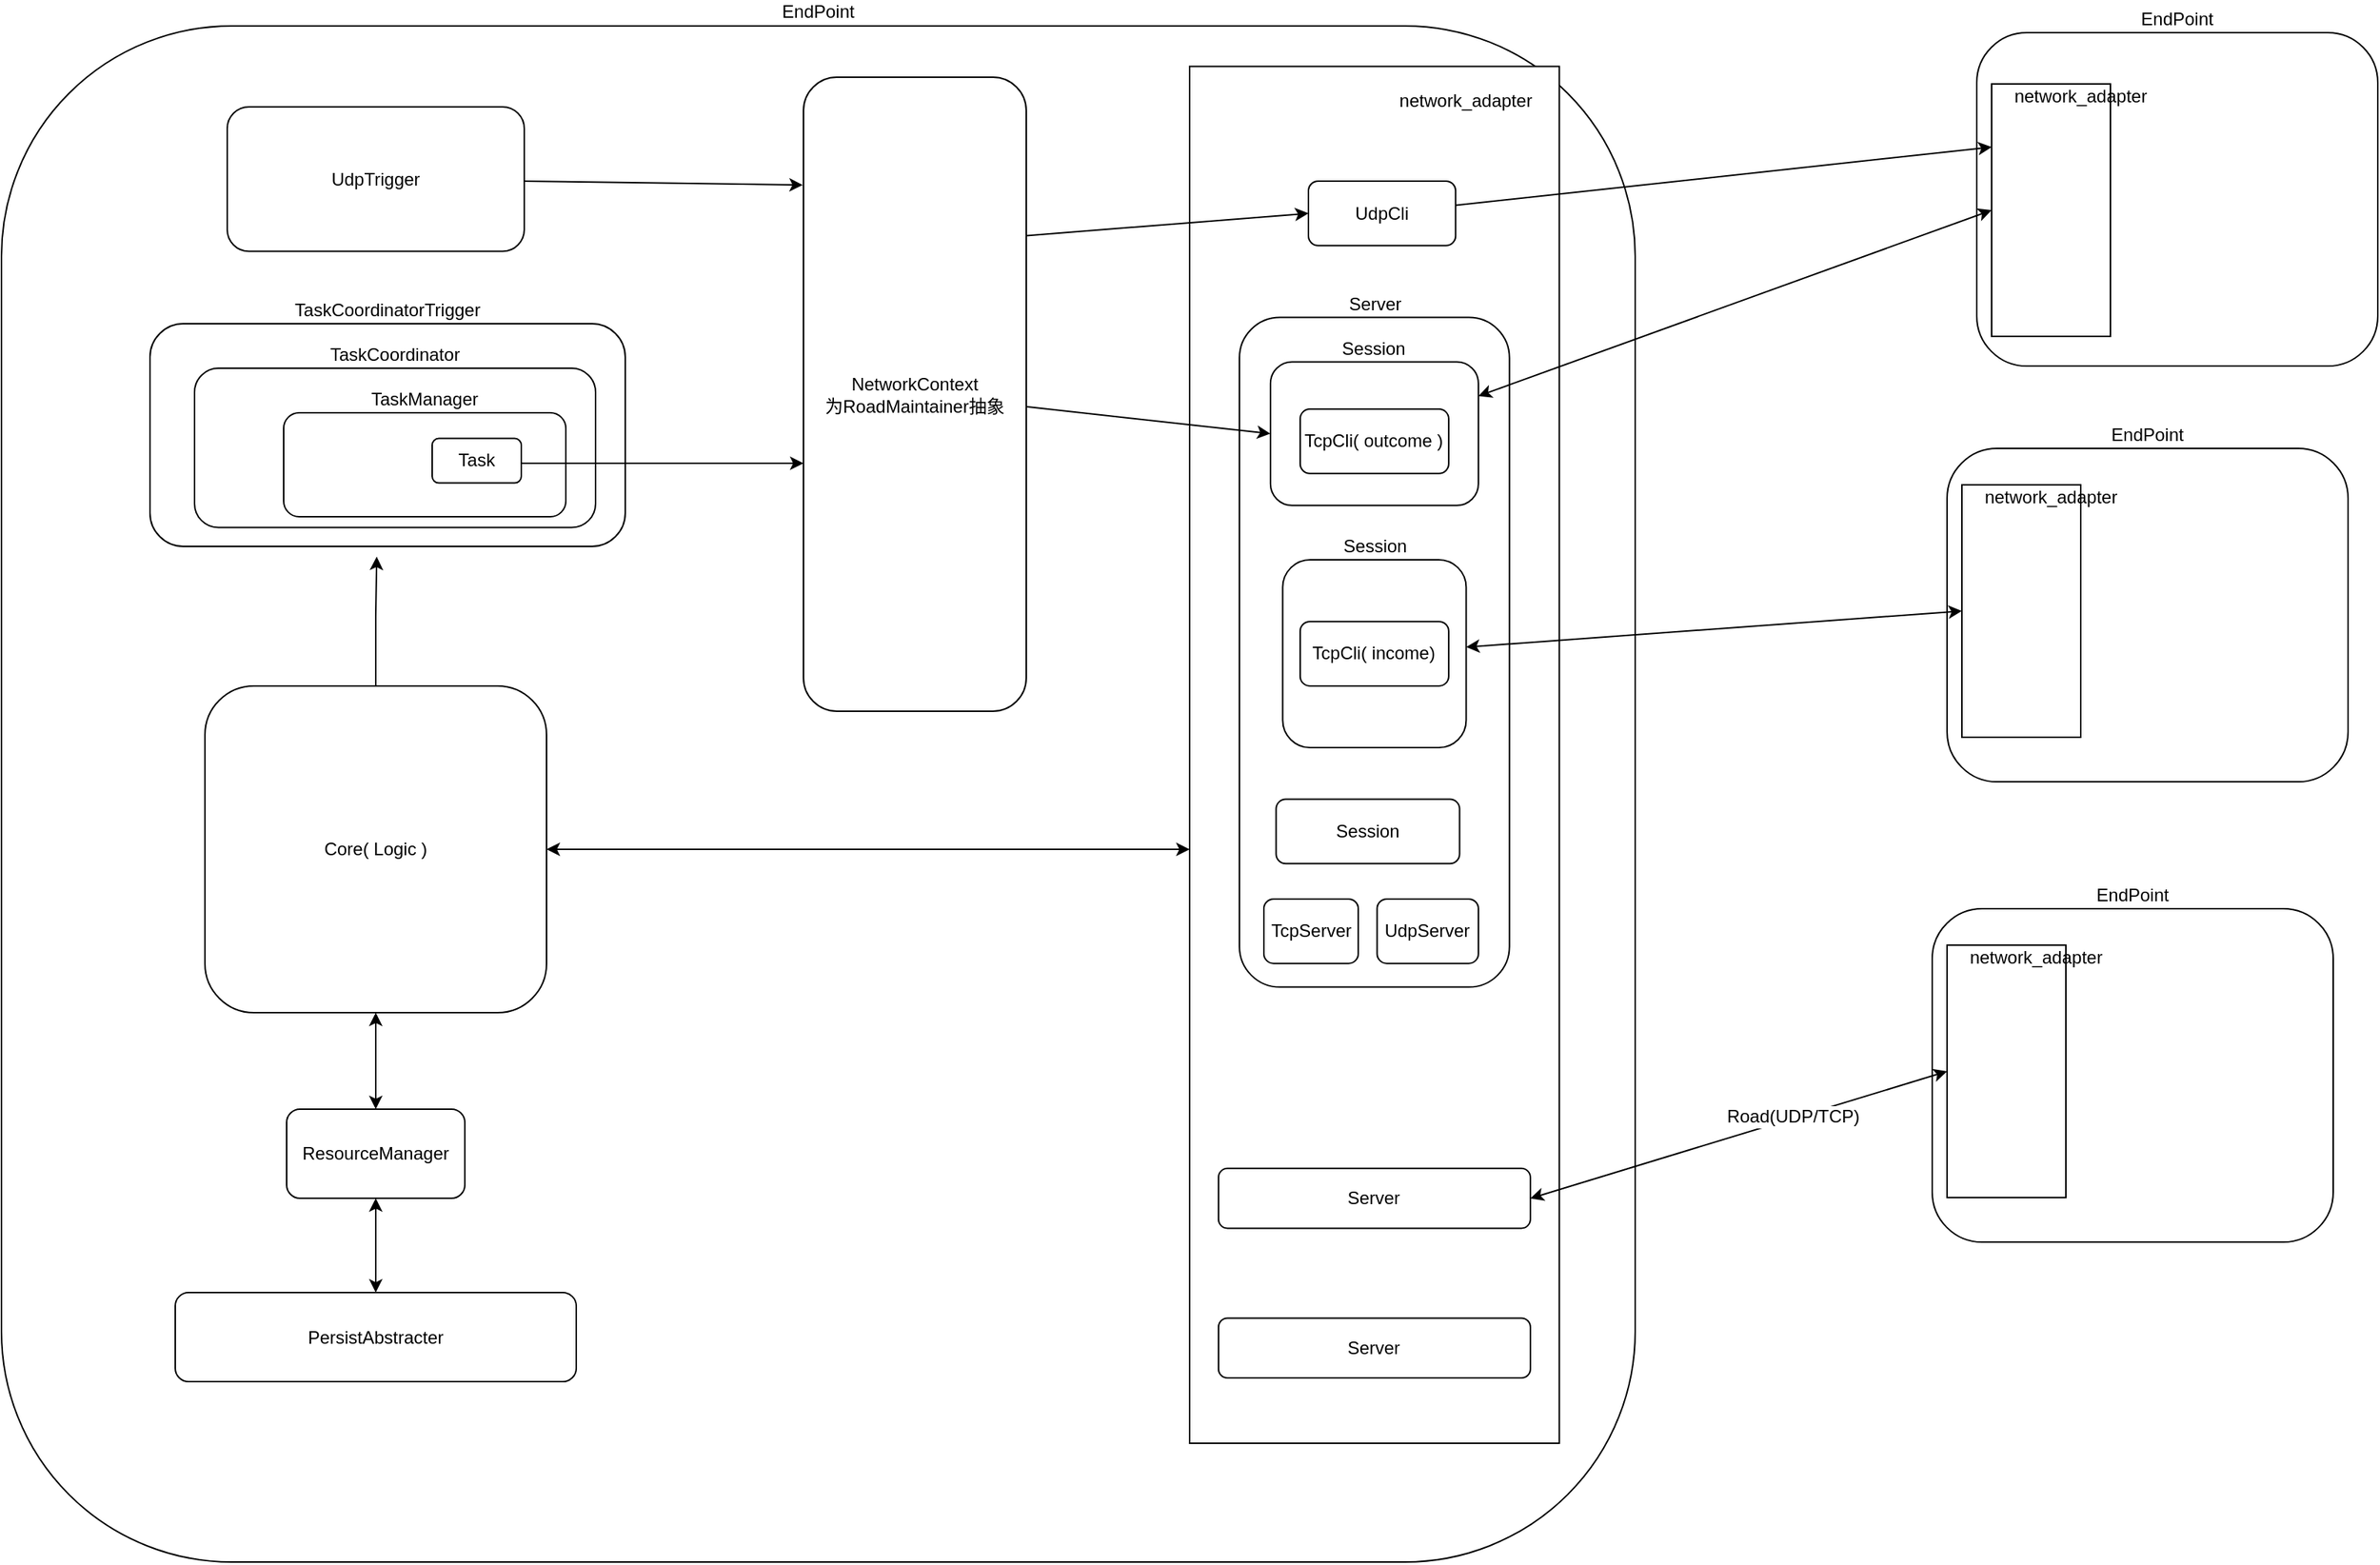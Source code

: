 <mxfile>
    <diagram id="gX60ziuORGywCe2un4ga" name="第 1 页">
        <mxGraphModel dx="1889" dy="645" grid="1" gridSize="10" guides="1" tooltips="1" connect="1" arrows="1" fold="1" page="1" pageScale="1" pageWidth="827" pageHeight="1169" math="0" shadow="0">
            <root>
                <mxCell id="0"/>
                <mxCell id="1" parent="0"/>
                <mxCell id="20" value="" style="group" parent="1" vertex="1" connectable="0">
                    <mxGeometry x="520" y="650.005" width="270" height="224.545" as="geometry"/>
                </mxCell>
                <mxCell id="15" value="EndPoint" style="rounded=1;whiteSpace=wrap;html=1;labelPosition=center;verticalLabelPosition=top;align=center;verticalAlign=bottom;" parent="20" vertex="1">
                    <mxGeometry width="270" height="224.545" as="geometry"/>
                </mxCell>
                <mxCell id="17" value="" style="group" parent="20" vertex="1" connectable="0">
                    <mxGeometry x="10" y="24.545" width="80" height="170" as="geometry"/>
                </mxCell>
                <mxCell id="18" value="" style="rounded=0;whiteSpace=wrap;html=1;" parent="17" vertex="1">
                    <mxGeometry width="80.0" height="170" as="geometry"/>
                </mxCell>
                <mxCell id="19" value="network_adapter" style="text;html=1;strokeColor=none;fillColor=none;align=center;verticalAlign=middle;whiteSpace=wrap;rounded=0;" parent="17" vertex="1">
                    <mxGeometry x="40.001" y="-8.095" width="40.0" height="34" as="geometry"/>
                </mxCell>
                <mxCell id="21" value="" style="group" parent="1" vertex="1" connectable="0">
                    <mxGeometry x="550" y="60.005" width="270" height="224.545" as="geometry"/>
                </mxCell>
                <mxCell id="10" value="EndPoint" style="rounded=1;whiteSpace=wrap;html=1;labelPosition=center;verticalLabelPosition=top;align=center;verticalAlign=bottom;" parent="21" vertex="1">
                    <mxGeometry width="270" height="224.545" as="geometry"/>
                </mxCell>
                <mxCell id="12" value="" style="group" parent="21" vertex="1" connectable="0">
                    <mxGeometry x="10" y="34.545" width="80" height="170" as="geometry"/>
                </mxCell>
                <mxCell id="13" value="" style="rounded=0;whiteSpace=wrap;html=1;" parent="12" vertex="1">
                    <mxGeometry width="80.0" height="170" as="geometry"/>
                </mxCell>
                <mxCell id="14" value="network_adapter" style="text;html=1;strokeColor=none;fillColor=none;align=center;verticalAlign=middle;whiteSpace=wrap;rounded=0;" parent="12" vertex="1">
                    <mxGeometry x="40.001" y="-8.095" width="40.0" height="34" as="geometry"/>
                </mxCell>
                <mxCell id="2" value="EndPoint" style="rounded=1;whiteSpace=wrap;html=1;labelPosition=center;verticalLabelPosition=top;align=center;verticalAlign=bottom;" parent="1" vertex="1">
                    <mxGeometry x="-780" y="55.45" width="1100" height="1034.55" as="geometry"/>
                </mxCell>
                <mxCell id="6" value="" style="group;labelPosition=center;verticalLabelPosition=top;align=center;verticalAlign=bottom;" parent="1" vertex="1" connectable="0">
                    <mxGeometry x="20" y="82.73" width="280" height="927.27" as="geometry"/>
                </mxCell>
                <mxCell id="4" value="" style="rounded=0;whiteSpace=wrap;html=1;" parent="6" vertex="1">
                    <mxGeometry width="248.89" height="927.27" as="geometry"/>
                </mxCell>
                <mxCell id="5" value="network_adapter" style="text;html=1;strokeColor=none;fillColor=none;align=center;verticalAlign=middle;whiteSpace=wrap;rounded=0;" parent="6" vertex="1">
                    <mxGeometry x="124.449" y="-21.583" width="124.444" height="90.649" as="geometry"/>
                </mxCell>
                <mxCell id="48" value="Server" style="rounded=1;whiteSpace=wrap;html=1;labelPosition=center;verticalLabelPosition=middle;align=center;verticalAlign=middle;" parent="6" vertex="1">
                    <mxGeometry x="19.44" y="742.179" width="210" height="40.316" as="geometry"/>
                </mxCell>
                <mxCell id="50" value="Server" style="rounded=1;whiteSpace=wrap;html=1;labelPosition=center;verticalLabelPosition=middle;align=center;verticalAlign=middle;" parent="6" vertex="1">
                    <mxGeometry x="19.45" y="842.969" width="210" height="40.316" as="geometry"/>
                </mxCell>
                <mxCell id="62" value="" style="group" parent="6" vertex="1" connectable="0">
                    <mxGeometry x="33.54" y="69.061" width="181.8" height="550.99" as="geometry"/>
                </mxCell>
                <mxCell id="23" value="Server" style="rounded=1;whiteSpace=wrap;html=1;labelPosition=center;verticalLabelPosition=top;align=center;verticalAlign=bottom;" parent="62" vertex="1">
                    <mxGeometry y="100" width="181.8" height="450.99" as="geometry"/>
                </mxCell>
                <mxCell id="24" value="Session" style="rounded=1;whiteSpace=wrap;html=1;labelPosition=center;verticalLabelPosition=top;align=center;verticalAlign=bottom;" parent="62" vertex="1">
                    <mxGeometry x="20.9" y="130" width="140" height="96.59" as="geometry"/>
                </mxCell>
                <mxCell id="34" value="TcpCli( outcome )" style="rounded=1;whiteSpace=wrap;html=1;" parent="62" vertex="1">
                    <mxGeometry x="40.9" y="161.735" width="100" height="43.367" as="geometry"/>
                </mxCell>
                <mxCell id="35" value="UdpServer" style="rounded=1;whiteSpace=wrap;html=1;" parent="62" vertex="1">
                    <mxGeometry x="92.7" y="491.695" width="68.2" height="43.367" as="geometry"/>
                </mxCell>
                <mxCell id="26" value="TcpServer" style="rounded=1;whiteSpace=wrap;html=1;" parent="62" vertex="1">
                    <mxGeometry x="16.46" y="491.695" width="63.54" height="43.367" as="geometry"/>
                </mxCell>
                <mxCell id="63" value="Session" style="rounded=1;whiteSpace=wrap;html=1;labelPosition=center;verticalLabelPosition=top;align=center;verticalAlign=bottom;" parent="62" vertex="1">
                    <mxGeometry x="29.13" y="263.237" width="123.54" height="126.485" as="geometry"/>
                </mxCell>
                <mxCell id="73" value="Session" style="rounded=1;whiteSpace=wrap;html=1;" parent="62" vertex="1">
                    <mxGeometry x="24.69" y="424.502" width="123.54" height="43.367" as="geometry"/>
                </mxCell>
                <mxCell id="81" value="TcpCli( income)" style="rounded=1;whiteSpace=wrap;html=1;" parent="62" vertex="1">
                    <mxGeometry x="40.9" y="304.803" width="100" height="43.367" as="geometry"/>
                </mxCell>
                <mxCell id="36" value="UdpCli" style="rounded=1;whiteSpace=wrap;html=1;" parent="6" vertex="1">
                    <mxGeometry x="80" y="77.271" width="99.1" height="43.37" as="geometry"/>
                </mxCell>
                <mxCell id="51" style="edgeStyle=none;html=1;entryX=0;entryY=0.5;entryDx=0;entryDy=0;exitX=1;exitY=0.5;exitDx=0;exitDy=0;startArrow=classic;startFill=1;" parent="1" source="48" target="18" edge="1">
                    <mxGeometry relative="1" as="geometry"/>
                </mxCell>
                <mxCell id="52" value="&lt;span style=&quot;font-size: 12px;&quot;&gt;Road(UDP/TCP)&lt;/span&gt;" style="edgeLabel;html=1;align=center;verticalAlign=middle;resizable=0;points=[];" parent="51" vertex="1" connectable="0">
                    <mxGeometry x="0.25" y="2" relative="1" as="geometry">
                        <mxPoint x="1" as="offset"/>
                    </mxGeometry>
                </mxCell>
                <mxCell id="3bpghKNEfgmkJRlF0rse-94" style="edgeStyle=orthogonalEdgeStyle;rounded=0;orthogonalLoop=1;jettySize=auto;html=1;startArrow=classic;startFill=1;" parent="1" source="55" target="4" edge="1">
                    <mxGeometry relative="1" as="geometry">
                        <Array as="points">
                            <mxPoint x="-70" y="610"/>
                            <mxPoint x="-70" y="610"/>
                        </Array>
                    </mxGeometry>
                </mxCell>
                <mxCell id="87" style="edgeStyle=none;html=1;startArrow=classic;startFill=1;" edge="1" parent="1" source="55" target="86">
                    <mxGeometry relative="1" as="geometry"/>
                </mxCell>
                <mxCell id="55" value="Core( Logic )" style="rounded=1;whiteSpace=wrap;html=1;" parent="1" vertex="1">
                    <mxGeometry x="-643" y="500" width="230" height="220" as="geometry"/>
                </mxCell>
                <mxCell id="60" value="PersistAbstracter" style="rounded=1;whiteSpace=wrap;html=1;" parent="1" vertex="1">
                    <mxGeometry x="-663" y="908.55" width="270" height="60" as="geometry"/>
                </mxCell>
                <mxCell id="74" value="" style="group" parent="1" vertex="1" connectable="0">
                    <mxGeometry x="530" y="340.005" width="270" height="224.545" as="geometry"/>
                </mxCell>
                <mxCell id="75" value="EndPoint" style="rounded=1;whiteSpace=wrap;html=1;labelPosition=center;verticalLabelPosition=top;align=center;verticalAlign=bottom;" parent="74" vertex="1">
                    <mxGeometry width="270" height="224.545" as="geometry"/>
                </mxCell>
                <mxCell id="76" value="" style="group" parent="74" vertex="1" connectable="0">
                    <mxGeometry x="10" y="24.545" width="80" height="170" as="geometry"/>
                </mxCell>
                <mxCell id="77" value="" style="rounded=0;whiteSpace=wrap;html=1;" parent="76" vertex="1">
                    <mxGeometry width="80.0" height="170" as="geometry"/>
                </mxCell>
                <mxCell id="78" value="network_adapter" style="text;html=1;strokeColor=none;fillColor=none;align=center;verticalAlign=middle;whiteSpace=wrap;rounded=0;" parent="76" vertex="1">
                    <mxGeometry x="40.001" y="-8.095" width="40.0" height="34" as="geometry"/>
                </mxCell>
                <mxCell id="79" style="edgeStyle=none;html=1;entryX=0;entryY=0.5;entryDx=0;entryDy=0;startArrow=classic;startFill=1;" parent="1" source="63" target="77" edge="1">
                    <mxGeometry relative="1" as="geometry"/>
                </mxCell>
                <mxCell id="80" style="edgeStyle=none;html=1;entryX=0;entryY=0.5;entryDx=0;entryDy=0;startArrow=classic;startFill=1;" parent="1" source="24" target="13" edge="1">
                    <mxGeometry relative="1" as="geometry"/>
                </mxCell>
                <mxCell id="82" style="edgeStyle=none;html=1;entryX=-0.003;entryY=0.17;entryDx=0;entryDy=0;entryPerimeter=0;" parent="1" source="3bpghKNEfgmkJRlF0rse-81" target="3bpghKNEfgmkJRlF0rse-86" edge="1">
                    <mxGeometry relative="1" as="geometry"/>
                </mxCell>
                <mxCell id="3bpghKNEfgmkJRlF0rse-81" value="UdpTrigger" style="rounded=1;whiteSpace=wrap;html=1;labelPosition=center;verticalLabelPosition=middle;align=center;verticalAlign=middle;" parent="1" vertex="1">
                    <mxGeometry x="-628" y="110" width="200" height="97.27" as="geometry"/>
                </mxCell>
                <mxCell id="3bpghKNEfgmkJRlF0rse-85" value="" style="group" parent="1" vertex="1" connectable="0">
                    <mxGeometry x="-680" y="256" width="320" height="150" as="geometry"/>
                </mxCell>
                <mxCell id="22" value="TaskCoordinatorTrigger" style="rounded=1;whiteSpace=wrap;html=1;labelPosition=center;verticalLabelPosition=top;align=center;verticalAlign=bottom;" parent="3bpghKNEfgmkJRlF0rse-85" vertex="1">
                    <mxGeometry width="320" height="150" as="geometry"/>
                </mxCell>
                <mxCell id="57ZCDZlKOxShT1AS28rv-81" value="TaskCoordinator" style="rounded=1;whiteSpace=wrap;html=1;labelPosition=center;verticalLabelPosition=top;align=center;verticalAlign=bottom;" parent="3bpghKNEfgmkJRlF0rse-85" vertex="1">
                    <mxGeometry x="30" y="30" width="270" height="107.28" as="geometry"/>
                </mxCell>
                <mxCell id="57ZCDZlKOxShT1AS28rv-82" value="TaskManager" style="rounded=1;whiteSpace=wrap;html=1;labelPosition=center;verticalLabelPosition=top;align=center;verticalAlign=bottom;" parent="3bpghKNEfgmkJRlF0rse-85" vertex="1">
                    <mxGeometry x="90" y="60" width="190" height="70" as="geometry"/>
                </mxCell>
                <mxCell id="57ZCDZlKOxShT1AS28rv-84" value="Task" style="rounded=1;whiteSpace=wrap;html=1;labelPosition=center;verticalLabelPosition=middle;align=center;verticalAlign=middle;" parent="3bpghKNEfgmkJRlF0rse-85" vertex="1">
                    <mxGeometry x="190" y="77.28" width="60" height="30" as="geometry"/>
                </mxCell>
                <mxCell id="83" style="edgeStyle=none;html=1;entryX=0;entryY=0.5;entryDx=0;entryDy=0;" parent="1" source="3bpghKNEfgmkJRlF0rse-86" target="24" edge="1">
                    <mxGeometry relative="1" as="geometry"/>
                </mxCell>
                <mxCell id="84" style="edgeStyle=none;html=1;entryX=0;entryY=0.5;entryDx=0;entryDy=0;exitX=1;exitY=0.25;exitDx=0;exitDy=0;" parent="1" source="3bpghKNEfgmkJRlF0rse-86" target="36" edge="1">
                    <mxGeometry relative="1" as="geometry"/>
                </mxCell>
                <mxCell id="3bpghKNEfgmkJRlF0rse-86" value="NetworkContext&lt;div&gt;为RoadMaintainer抽象&lt;/div&gt;" style="rounded=1;whiteSpace=wrap;html=1;" parent="1" vertex="1">
                    <mxGeometry x="-240" y="90" width="150" height="427" as="geometry"/>
                </mxCell>
                <mxCell id="3bpghKNEfgmkJRlF0rse-89" style="edgeStyle=orthogonalEdgeStyle;rounded=0;orthogonalLoop=1;jettySize=auto;html=1;entryX=0.477;entryY=1.046;entryDx=0;entryDy=0;entryPerimeter=0;" parent="1" source="55" target="22" edge="1">
                    <mxGeometry relative="1" as="geometry"/>
                </mxCell>
                <mxCell id="3bpghKNEfgmkJRlF0rse-91" style="edgeStyle=orthogonalEdgeStyle;rounded=0;orthogonalLoop=1;jettySize=auto;html=1;exitX=1;exitY=0.5;exitDx=0;exitDy=0;" parent="1" source="57ZCDZlKOxShT1AS28rv-84" target="3bpghKNEfgmkJRlF0rse-86" edge="1">
                    <mxGeometry relative="1" as="geometry">
                        <Array as="points">
                            <mxPoint x="-430" y="350"/>
                        </Array>
                    </mxGeometry>
                </mxCell>
                <mxCell id="85" style="edgeStyle=none;html=1;entryX=0;entryY=0.25;entryDx=0;entryDy=0;" parent="1" source="36" target="13" edge="1">
                    <mxGeometry relative="1" as="geometry"/>
                </mxCell>
                <mxCell id="88" style="edgeStyle=none;html=1;startArrow=classic;startFill=1;" edge="1" parent="1" source="86" target="60">
                    <mxGeometry relative="1" as="geometry"/>
                </mxCell>
                <mxCell id="86" value="ResourceManager" style="rounded=1;whiteSpace=wrap;html=1;" vertex="1" parent="1">
                    <mxGeometry x="-588" y="785" width="120" height="60" as="geometry"/>
                </mxCell>
            </root>
        </mxGraphModel>
    </diagram>
</mxfile>